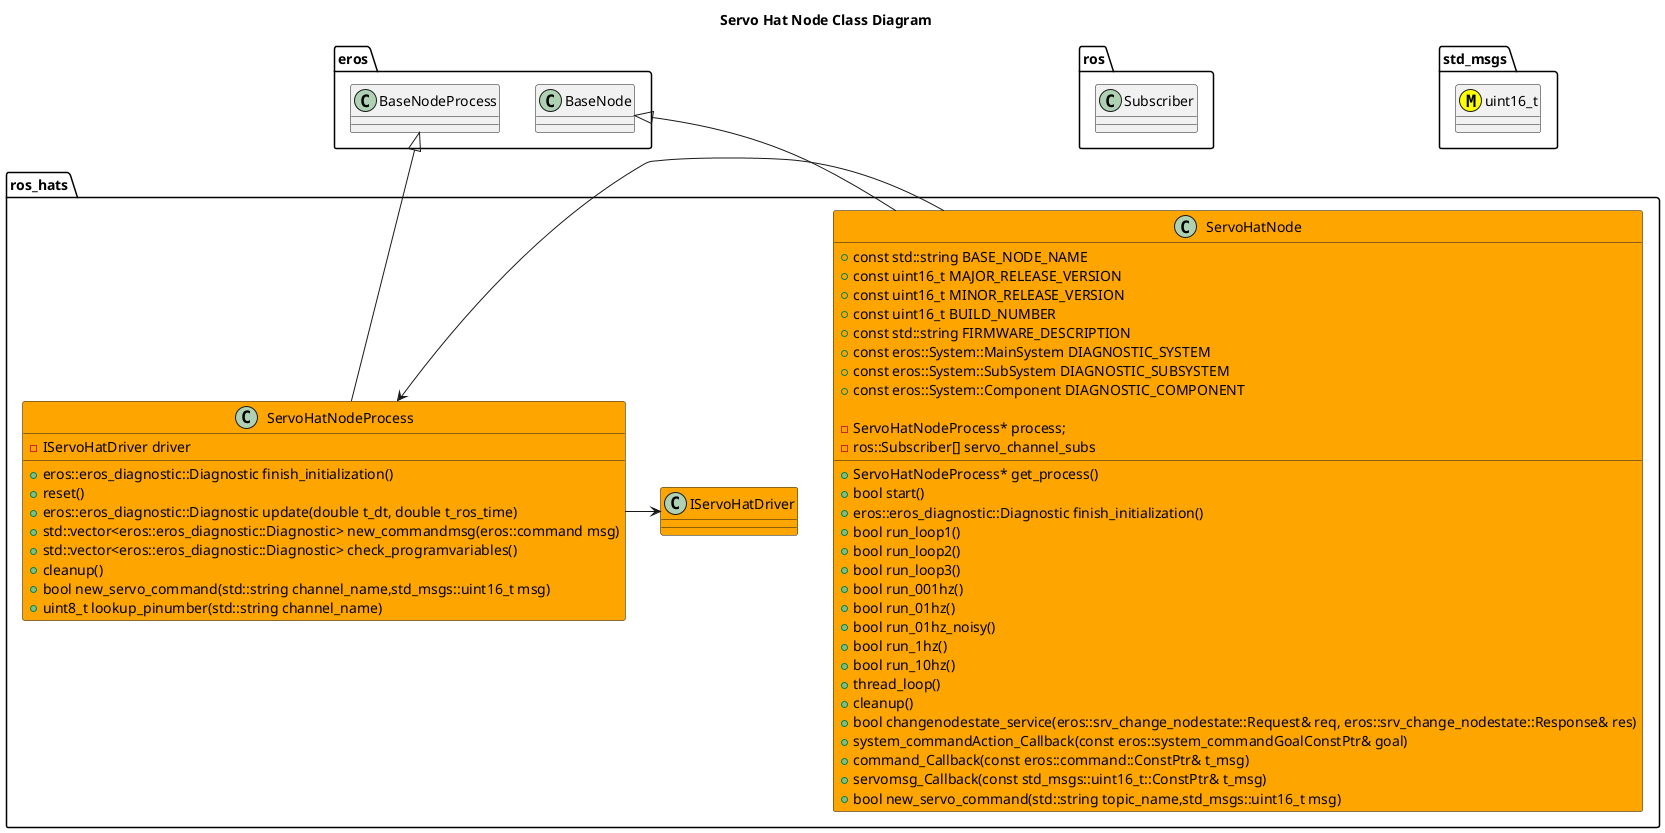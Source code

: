 @startuml
title Servo Hat Node Class Diagram

package ros {
  class Subscriber
}
package std_msgs {
  class uint16_t <<(M,#FFFF00)>>
}
package eros {
  class BaseNode
  class BaseNodeProcess
}

package ros_hats {
  class ServoHatNode #Orange {
      +const std::string BASE_NODE_NAME
      +const uint16_t MAJOR_RELEASE_VERSION
      +const uint16_t MINOR_RELEASE_VERSION
      +const uint16_t BUILD_NUMBER
      +const std::string FIRMWARE_DESCRIPTION
      +const eros::System::MainSystem DIAGNOSTIC_SYSTEM
      +const eros::System::SubSystem DIAGNOSTIC_SUBSYSTEM
      +const eros::System::Component DIAGNOSTIC_COMPONENT
      +ServoHatNodeProcess* get_process()
      +bool start()
      +eros::eros_diagnostic::Diagnostic finish_initialization()
      +bool run_loop1()
      +bool run_loop2()
      +bool run_loop3()
      +bool run_001hz()
      +bool run_01hz()
      +bool run_01hz_noisy()
      +bool run_1hz()
      +bool run_10hz()
      +thread_loop()
      +cleanup()
      +bool changenodestate_service(eros::srv_change_nodestate::Request& req, eros::srv_change_nodestate::Response& res)
      +system_commandAction_Callback(const eros::system_commandGoalConstPtr& goal)
      +command_Callback(const eros::command::ConstPtr& t_msg)
      +servomsg_Callback(const std_msgs::uint16_t::ConstPtr& t_msg)
      +bool new_servo_command(std::string topic_name,std_msgs::uint16_t msg)

      -ServoHatNodeProcess* process;
      -ros::Subscriber[] servo_channel_subs
  }
  class ServoHatNodeProcess #Orange {
      +eros::eros_diagnostic::Diagnostic finish_initialization()
      +reset()
      +eros::eros_diagnostic::Diagnostic update(double t_dt, double t_ros_time)
      +std::vector<eros::eros_diagnostic::Diagnostic> new_commandmsg(eros::command msg)
      +std::vector<eros::eros_diagnostic::Diagnostic> check_programvariables()
      +cleanup()
      +bool new_servo_command(std::string channel_name,std_msgs::uint16_t msg)
      +uint8_t lookup_pinumber(std::string channel_name)

      -IServoHatDriver driver

  }
  class IServoHatDriver #Orange 
  BaseNode <|-- ServoHatNode
  BaseNodeProcess <|-- ServoHatNodeProcess
  ServoHatNode -> ServoHatNodeProcess
  ServoHatNodeProcess -> IServoHatDriver
}
@enduml
